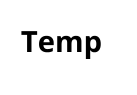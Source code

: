 @startuml

skinparam handwritten true
skinparam DefaultFontName xkcd script
skinparam backgroundColor #FFFFFF
skinparam Dpi 200

skinparam class {
	BackgroundColor #FFFFFF
	FontSize 12
	FontColor #FFFFFF
	HeaderBackgroundColor #6E7B91
	BorderColor #96A8C8
	BorderThickness 1
	AttributeFontSize 12
	ArrowColor #000000
	ArrowThickness 1
}

title Temp

@enduml